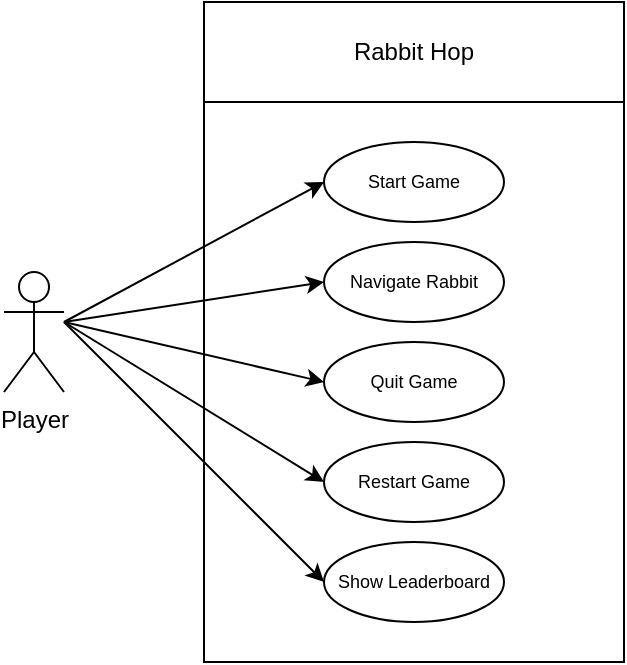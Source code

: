 <mxfile version="24.2.0" type="github">
  <diagram name="Page-1" id="MSrbk9XG2osDdSBR9z4o">
    <mxGraphModel dx="1430" dy="757" grid="1" gridSize="10" guides="1" tooltips="1" connect="1" arrows="1" fold="1" page="1" pageScale="1" pageWidth="850" pageHeight="1100" math="0" shadow="0">
      <root>
        <mxCell id="0" />
        <mxCell id="1" parent="0" />
        <mxCell id="QCELhKGQm6DUWcKKaq7p-1" value="" style="rounded=0;whiteSpace=wrap;html=1;" vertex="1" parent="1">
          <mxGeometry x="280" y="290" width="210" height="330" as="geometry" />
        </mxCell>
        <mxCell id="QCELhKGQm6DUWcKKaq7p-3" value="" style="rounded=0;whiteSpace=wrap;html=1;" vertex="1" parent="1">
          <mxGeometry x="280" y="290" width="210" height="50" as="geometry" />
        </mxCell>
        <mxCell id="QCELhKGQm6DUWcKKaq7p-4" value="Rabbit Hop" style="text;html=1;align=center;verticalAlign=middle;whiteSpace=wrap;rounded=0;" vertex="1" parent="1">
          <mxGeometry x="345" y="300" width="80" height="30" as="geometry" />
        </mxCell>
        <mxCell id="QCELhKGQm6DUWcKKaq7p-12" style="rounded=0;orthogonalLoop=1;jettySize=auto;html=1;entryX=0;entryY=0.5;entryDx=0;entryDy=0;" edge="1" parent="1" target="QCELhKGQm6DUWcKKaq7p-6">
          <mxGeometry relative="1" as="geometry">
            <mxPoint x="210" y="450" as="sourcePoint" />
          </mxGeometry>
        </mxCell>
        <mxCell id="QCELhKGQm6DUWcKKaq7p-13" style="rounded=0;orthogonalLoop=1;jettySize=auto;html=1;entryX=0;entryY=0.5;entryDx=0;entryDy=0;" edge="1" parent="1" target="QCELhKGQm6DUWcKKaq7p-7">
          <mxGeometry relative="1" as="geometry">
            <mxPoint x="210" y="450" as="sourcePoint" />
          </mxGeometry>
        </mxCell>
        <mxCell id="QCELhKGQm6DUWcKKaq7p-14" style="rounded=0;orthogonalLoop=1;jettySize=auto;html=1;entryX=0;entryY=0.5;entryDx=0;entryDy=0;" edge="1" parent="1" target="QCELhKGQm6DUWcKKaq7p-8">
          <mxGeometry relative="1" as="geometry">
            <mxPoint x="210" y="450" as="sourcePoint" />
          </mxGeometry>
        </mxCell>
        <mxCell id="QCELhKGQm6DUWcKKaq7p-15" style="rounded=0;orthogonalLoop=1;jettySize=auto;html=1;entryX=0;entryY=0.5;entryDx=0;entryDy=0;" edge="1" parent="1" target="QCELhKGQm6DUWcKKaq7p-10">
          <mxGeometry relative="1" as="geometry">
            <mxPoint x="210" y="450" as="sourcePoint" />
          </mxGeometry>
        </mxCell>
        <mxCell id="QCELhKGQm6DUWcKKaq7p-16" style="rounded=0;orthogonalLoop=1;jettySize=auto;html=1;entryX=0;entryY=0.5;entryDx=0;entryDy=0;" edge="1" parent="1" target="QCELhKGQm6DUWcKKaq7p-9">
          <mxGeometry relative="1" as="geometry">
            <mxPoint x="210" y="450" as="sourcePoint" />
          </mxGeometry>
        </mxCell>
        <mxCell id="QCELhKGQm6DUWcKKaq7p-5" value="Player" style="shape=umlActor;verticalLabelPosition=bottom;verticalAlign=top;html=1;outlineConnect=0;" vertex="1" parent="1">
          <mxGeometry x="180" y="425" width="30" height="60" as="geometry" />
        </mxCell>
        <mxCell id="QCELhKGQm6DUWcKKaq7p-6" value="Start Game" style="ellipse;whiteSpace=wrap;html=1;fontSize=9;" vertex="1" parent="1">
          <mxGeometry x="340" y="360" width="90" height="40" as="geometry" />
        </mxCell>
        <mxCell id="QCELhKGQm6DUWcKKaq7p-7" value="Navigate Rabbit" style="ellipse;whiteSpace=wrap;html=1;fontSize=9;" vertex="1" parent="1">
          <mxGeometry x="340" y="410" width="90" height="40" as="geometry" />
        </mxCell>
        <mxCell id="QCELhKGQm6DUWcKKaq7p-8" value="Quit Game" style="ellipse;whiteSpace=wrap;html=1;fontSize=9;" vertex="1" parent="1">
          <mxGeometry x="340" y="460" width="90" height="40" as="geometry" />
        </mxCell>
        <mxCell id="QCELhKGQm6DUWcKKaq7p-9" value="Show Leaderboard" style="ellipse;whiteSpace=wrap;html=1;fontSize=9;" vertex="1" parent="1">
          <mxGeometry x="340" y="560" width="90" height="40" as="geometry" />
        </mxCell>
        <mxCell id="QCELhKGQm6DUWcKKaq7p-10" value="Restart Game" style="ellipse;whiteSpace=wrap;html=1;fontSize=9;" vertex="1" parent="1">
          <mxGeometry x="340" y="510" width="90" height="40" as="geometry" />
        </mxCell>
      </root>
    </mxGraphModel>
  </diagram>
</mxfile>
